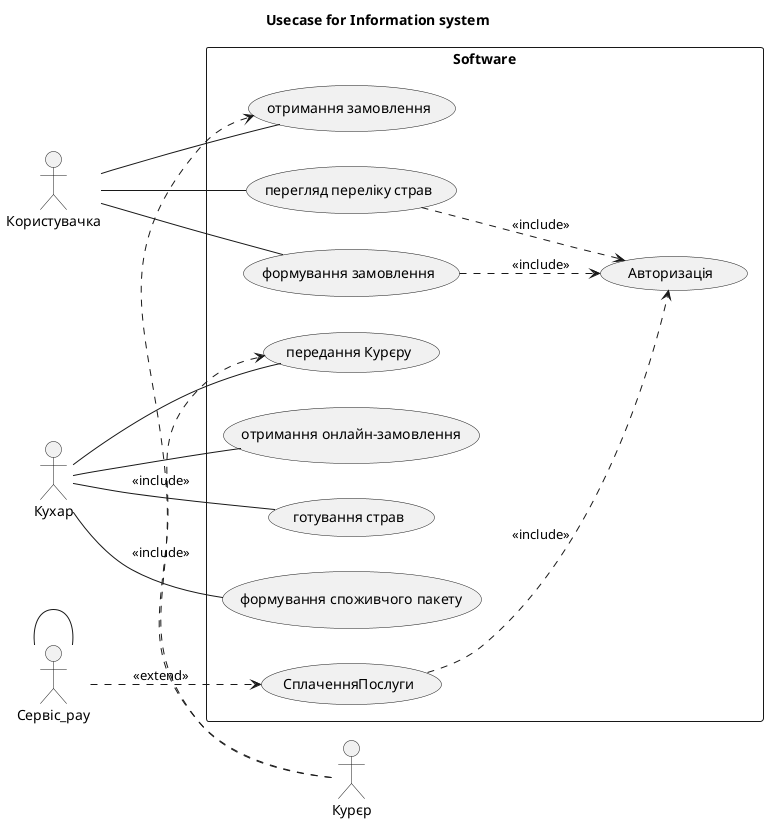 @startuml
title Usecase for Information system
left to right direction

actor Користувачка
actor Кухар
actor Сервіс_pay
actor Курєр
rectangle Software {
  
  Користувачка -- (перегляд переліку страв)
  
  Користувачка -- (формування замовлення)

  Кухар -- (отримання онлайн-замовлення)
  Кухар -- (готування страв)
  Кухар -- (формування споживчого пакету)
Кухар -- (передання Курєру)
  Сервіс_pay -- (Сервіс_pay)
  Користувачка -- (отримання замовлення)
  
  (перегляд переліку страв) ..> (Авторизація) : <<include>>

  (формування замовлення) ..> (Авторизація) : <<include>>
  (Сервіс_pay)..> (СплаченняПослуги) : <<extend>>
  (СплаченняПослуги)..> (Авторизація) : <<include>>
 Курєр.> (отримання замовлення) : <<include>>
  Курєр.> (передання Курєру) : <<include>>
  
}

@enduml
